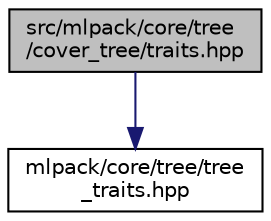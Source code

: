 digraph "src/mlpack/core/tree/cover_tree/traits.hpp"
{
  edge [fontname="Helvetica",fontsize="10",labelfontname="Helvetica",labelfontsize="10"];
  node [fontname="Helvetica",fontsize="10",shape=record];
  Node1 [label="src/mlpack/core/tree\l/cover_tree/traits.hpp",height=0.2,width=0.4,color="black", fillcolor="grey75", style="filled" fontcolor="black"];
  Node1 -> Node2 [color="midnightblue",fontsize="10",style="solid"];
  Node2 [label="mlpack/core/tree/tree\l_traits.hpp",height=0.2,width=0.4,color="black", fillcolor="white", style="filled",URL="$tree__traits_8hpp.html"];
}
